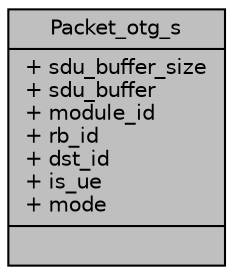 digraph "Packet_otg_s"
{
 // LATEX_PDF_SIZE
  edge [fontname="Helvetica",fontsize="10",labelfontname="Helvetica",labelfontsize="10"];
  node [fontname="Helvetica",fontsize="10",shape=record];
  Node1 [label="{Packet_otg_s\n|+ sdu_buffer_size\l+ sdu_buffer\l+ module_id\l+ rb_id\l+ dst_id\l+ is_ue\l+ mode\l|}",height=0.2,width=0.4,color="black", fillcolor="grey75", style="filled", fontcolor="black",tooltip="sybframe type : DL, UL, SF,"];
}
